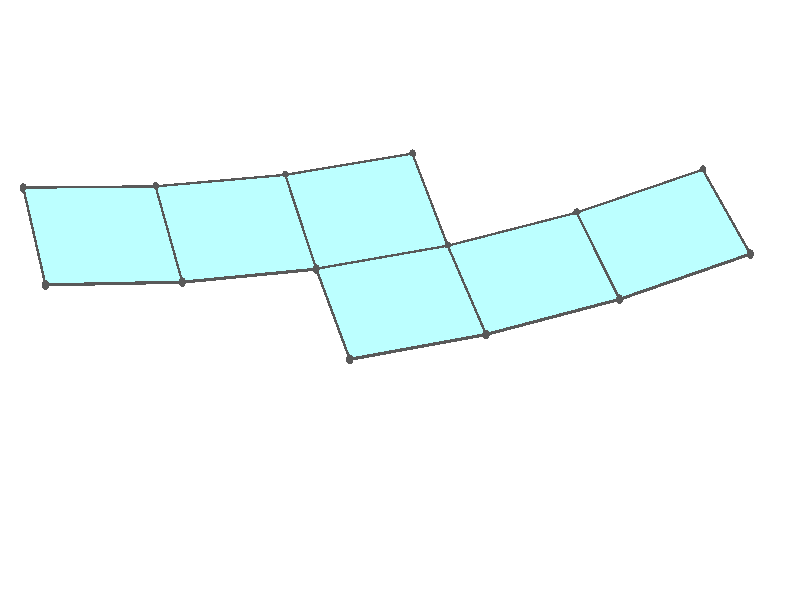 #version 3.7;
global_settings{assumed_gamma 1.0}
camera{perspective location <18.750000000000000000000000, 10.825317547305481014063844, 12.499999999999996447286321> right <0.133333333333333331482962, -0.230940107675850353485814, -0.000000000000000000000000> up <-0.064951905283832905846353, -0.037499999999999998612221, 0.129903810567665811692706> direction <0.750000000000000111022302, 0.433012701892219298294151, 0.499999999999999944488849> sky <-0.433012701892219298294151, -0.249999999999999944488849, 0.866025403784438707610605> look_at <18.000000000000000000000000, 10.392304845413262270881205, 11.999999999999996447286321>}
light_source{<18.750000000000000000000000, 10.825317547305481014063844, 12.499999999999996447286321> rgb<1.0,1.0,1.0>}
background{rgb<1,1,1>}
union{union{object{union{sphere{<0.000000000000000049995996, 0.816496580927725923437777, -0.009803268465304881829070>,0.029999999999999998889777}sphere{<-0.816496580927725923437777, 0.000000000000000099991992, -0.009803268465304881829070>,0.029999999999999998889777}sphere{<-0.000000000000000149987989, -0.816496580927725923437777, -0.009803268465304881829070>,0.029999999999999998889777}sphere{<0.816496580927725923437777, -0.000000000000000199983985, -0.009803268465304881829070>,0.029999999999999998889777}} pigment{rgb<0.1,0.1,0.1>}}object{union{cylinder{<0.000000000000000049995996, 0.816496580927725923437777, -0.009803268465304881829070>,<-0.816496580927725923437777, 0.000000000000000099991992, -0.009803268465304881829070>,0.010000000000000000208167}cylinder{<-0.816496580927725923437777, 0.000000000000000099991992, -0.009803268465304881829070>,<-0.000000000000000149987989, -0.816496580927725923437777, -0.009803268465304881829070>,0.010000000000000000208167}cylinder{<-0.000000000000000149987989, -0.816496580927725923437777, -0.009803268465304881829070>,<0.816496580927725923437777, -0.000000000000000199983985, -0.009803268465304881829070>,0.010000000000000000208167}cylinder{<0.816496580927725923437777, -0.000000000000000199983985, -0.009803268465304881829070>,<0.000000000000000049995996, 0.816496580927725923437777, -0.009803268465304881829070>,0.010000000000000000208167}} pigment{rgb<0.1,0.1,0.1>}}object{polygon{4.000000000000000000000000,<0.000000000000000049995996, 0.816496580927725923437777, -0.009803268465304881829070>,<-0.816496580927725923437777, 0.000000000000000099991992, -0.009803268465304881829070>,<-0.000000000000000149987989, -0.816496580927725923437777, -0.009803268465304881829070>,<0.816496580927725923437777, -0.000000000000000199983985, -0.009803268465304881829070>} pigment{rgbft<0.5,1.0,1.0,0.1,0.1>}}}union{object{union{sphere{<0.000000000000000000000000, 0.816496580927725812415474, -0.009803268465304819379025>,0.029999999999999998889777}sphere{<-0.816496580927725923437777, 0.000000000000000222044605, -0.009803268465304812440131>,0.029999999999999998889777}sphere{<-1.631113166644612810785020, 0.814616585716887442458756, 0.068510011910728529915815>,0.029999999999999998889777}sphere{<-0.814616585716887109391848, 1.631113166644613032829625, 0.068510011910728529915815>,0.029999999999999998889777}} pigment{rgb<0.1,0.1,0.1>}}object{union{cylinder{<0.000000000000000000000000, 0.816496580927725812415474, -0.009803268465304819379025>,<-0.816496580927725923437777, 0.000000000000000222044605, -0.009803268465304812440131>,0.010000000000000000208167}cylinder{<-0.816496580927725923437777, 0.000000000000000222044605, -0.009803268465304812440131>,<-1.631113166644612810785020, 0.814616585716887442458756, 0.068510011910728529915815>,0.010000000000000000208167}cylinder{<-1.631113166644612810785020, 0.814616585716887442458756, 0.068510011910728529915815>,<-0.814616585716887109391848, 1.631113166644613032829625, 0.068510011910728529915815>,0.010000000000000000208167}cylinder{<-0.814616585716887109391848, 1.631113166644613032829625, 0.068510011910728529915815>,<0.000000000000000000000000, 0.816496580927725812415474, -0.009803268465304819379025>,0.010000000000000000208167}} pigment{rgb<0.1,0.1,0.1>}}object{polygon{4.000000000000000000000000,<0.000000000000000000000000, 0.816496580927725812415474, -0.009803268465304819379025>,<-0.816496580927725923437777, 0.000000000000000222044605, -0.009803268465304812440131>,<-1.631113166644612810785020, 0.814616585716887442458756, 0.068510011910728529915815>,<-0.814616585716887109391848, 1.631113166644613032829625, 0.068510011910728529915815>} pigment{rgbft<0.5,1.0,1.0,0.1,0.1>}}}union{object{union{sphere{<-1.623601843233697383794834, 2.440098424161423196210308, 0.224775937736718695036942>,0.029999999999999998889777}sphere{<-2.440098424161423196210308, 1.623601843233697383794834, 0.224775937736718639525790>,0.029999999999999998889777}sphere{<-1.631113166644613254874230, 0.814616585716887442458756, 0.068510011910727808270849>,0.029999999999999998889777}sphere{<-0.814616585716887220414151, 1.631113166644613476918835, 0.068510011910727808270849>,0.029999999999999998889777}} pigment{rgb<0.1,0.1,0.1>}}object{union{cylinder{<-1.623601843233697383794834, 2.440098424161423196210308, 0.224775937736718695036942>,<-2.440098424161423196210308, 1.623601843233697383794834, 0.224775937736718639525790>,0.010000000000000000208167}cylinder{<-2.440098424161423196210308, 1.623601843233697383794834, 0.224775937736718639525790>,<-1.631113166644613254874230, 0.814616585716887442458756, 0.068510011910727808270849>,0.010000000000000000208167}cylinder{<-1.631113166644613254874230, 0.814616585716887442458756, 0.068510011910727808270849>,<-0.814616585716887220414151, 1.631113166644613476918835, 0.068510011910727808270849>,0.010000000000000000208167}cylinder{<-0.814616585716887220414151, 1.631113166644613476918835, 0.068510011910727808270849>,<-1.623601843233697383794834, 2.440098424161423196210308, 0.224775937736718695036942>,0.010000000000000000208167}} pigment{rgb<0.1,0.1,0.1>}}object{polygon{4.000000000000000000000000,<-1.623601843233697383794834, 2.440098424161423196210308, 0.224775937736718695036942>,<-2.440098424161423196210308, 1.623601843233697383794834, 0.224775937736718639525790>,<-1.631113166644613254874230, 0.814616585716887442458756, 0.068510011910727808270849>,<-0.814616585716887220414151, 1.631113166644613476918835, 0.068510011910727808270849>} pigment{rgbft<0.5,1.0,1.0,0.1,0.1>}}}union{object{union{sphere{<-1.631113166644613032829625, -0.814616585716886887347243, 0.068510011910728529915815>,0.029999999999999998889777}sphere{<-0.816496580927725812415474, 0.000000000000000000000000, -0.009803268465304812440131>,0.029999999999999998889777}sphere{<-0.000000000000000222044605, -0.816496580927725923437777, -0.009803268465304812440131>,0.029999999999999998889777}sphere{<-0.814616585716887442458756, -1.631113166644612810785020, 0.068510011910728529915815>,0.029999999999999998889777}} pigment{rgb<0.1,0.1,0.1>}}object{union{cylinder{<-1.631113166644613032829625, -0.814616585716886887347243, 0.068510011910728529915815>,<-0.816496580927725812415474, 0.000000000000000000000000, -0.009803268465304812440131>,0.010000000000000000208167}cylinder{<-0.816496580927725812415474, 0.000000000000000000000000, -0.009803268465304812440131>,<-0.000000000000000222044605, -0.816496580927725923437777, -0.009803268465304812440131>,0.010000000000000000208167}cylinder{<-0.000000000000000222044605, -0.816496580927725923437777, -0.009803268465304812440131>,<-0.814616585716887442458756, -1.631113166644612810785020, 0.068510011910728529915815>,0.010000000000000000208167}cylinder{<-0.814616585716887442458756, -1.631113166644612810785020, 0.068510011910728529915815>,<-1.631113166644613032829625, -0.814616585716886887347243, 0.068510011910728529915815>,0.010000000000000000208167}} pigment{rgb<0.1,0.1,0.1>}}object{polygon{4.000000000000000000000000,<-1.631113166644613032829625, -0.814616585716886887347243, 0.068510011910728529915815>,<-0.816496580927725812415474, 0.000000000000000000000000, -0.009803268465304812440131>,<-0.000000000000000222044605, -0.816496580927725923437777, -0.009803268465304812440131>,<-0.814616585716887442458756, -1.631113166644612810785020, 0.068510011910728529915815>} pigment{rgbft<0.5,1.0,1.0,0.1,0.1>}}}union{object{union{sphere{<0.003755661705457935539698, -2.441974090656042317704078, 0.146642974823724459021435>,0.029999999999999998889777}sphere{<0.818372247422345044931546, -1.627357504939155319334532, 0.068329694447691116665489>,0.029999999999999998889777}sphere{<-0.000000000000000111022302, -0.816496580927725923437777, -0.009803268465304312839770>,0.029999999999999998889777}sphere{<-0.814616585716887220414151, -1.631113166644612810785020, 0.068510011910729015638388>,0.029999999999999998889777}} pigment{rgb<0.1,0.1,0.1>}}object{union{cylinder{<0.003755661705457935539698, -2.441974090656042317704078, 0.146642974823724459021435>,<0.818372247422345044931546, -1.627357504939155319334532, 0.068329694447691116665489>,0.010000000000000000208167}cylinder{<0.818372247422345044931546, -1.627357504939155319334532, 0.068329694447691116665489>,<-0.000000000000000111022302, -0.816496580927725923437777, -0.009803268465304312839770>,0.010000000000000000208167}cylinder{<-0.000000000000000111022302, -0.816496580927725923437777, -0.009803268465304312839770>,<-0.814616585716887220414151, -1.631113166644612810785020, 0.068510011910729015638388>,0.010000000000000000208167}cylinder{<-0.814616585716887220414151, -1.631113166644612810785020, 0.068510011910729015638388>,<0.003755661705457935539698, -2.441974090656042317704078, 0.146642974823724459021435>,0.010000000000000000208167}} pigment{rgb<0.1,0.1,0.1>}}object{polygon{4.000000000000000000000000,<0.003755661705457935539698, -2.441974090656042317704078, 0.146642974823724459021435>,<0.818372247422345044931546, -1.627357504939155319334532, 0.068329694447691116665489>,<-0.000000000000000111022302, -0.816496580927725923437777, -0.009803268465304312839770>,<-0.814616585716887220414151, -1.631113166644612810785020, 0.068510011910729015638388>} pigment{rgbft<0.5,1.0,1.0,0.1,0.1>}}}union{object{union{sphere{<0.003755661705457935539698, -2.441974090656042317704078, 0.146642974823725041888522>,0.029999999999999998889777}sphere{<0.818372247422345377998454, -1.627357504939155541379137, 0.068329694447691657899213>,0.029999999999999998889777}sphere{<1.634851533419057867391189, -2.428848733976062934658557, 0.224235815714750652549725>,0.029999999999999998889777}sphere{<0.820234947702170424932433, -3.243465319692949933028103, 0.302549096090784008783459>,0.029999999999999998889777}} pigment{rgb<0.1,0.1,0.1>}}object{union{cylinder{<0.003755661705457935539698, -2.441974090656042317704078, 0.146642974823725041888522>,<0.818372247422345377998454, -1.627357504939155541379137, 0.068329694447691657899213>,0.010000000000000000208167}cylinder{<0.818372247422345377998454, -1.627357504939155541379137, 0.068329694447691657899213>,<1.634851533419057867391189, -2.428848733976062934658557, 0.224235815714750652549725>,0.010000000000000000208167}cylinder{<1.634851533419057867391189, -2.428848733976062934658557, 0.224235815714750652549725>,<0.820234947702170424932433, -3.243465319692949933028103, 0.302549096090784008783459>,0.010000000000000000208167}cylinder{<0.820234947702170424932433, -3.243465319692949933028103, 0.302549096090784008783459>,<0.003755661705457935539698, -2.441974090656042317704078, 0.146642974823725041888522>,0.010000000000000000208167}} pigment{rgb<0.1,0.1,0.1>}}object{polygon{4.000000000000000000000000,<0.003755661705457935539698, -2.441974090656042317704078, 0.146642974823725041888522>,<0.818372247422345377998454, -1.627357504939155541379137, 0.068329694447691657899213>,<1.634851533419057867391189, -2.428848733976062934658557, 0.224235815714750652549725>,<0.820234947702170424932433, -3.243465319692949933028103, 0.302549096090784008783459>} pigment{rgbft<0.5,1.0,1.0,0.1,0.1>}}}}
